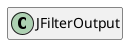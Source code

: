 @startuml
set namespaceSeparator \\
hide members
hide << alias >> circle

class JFilterOutput
@enduml
